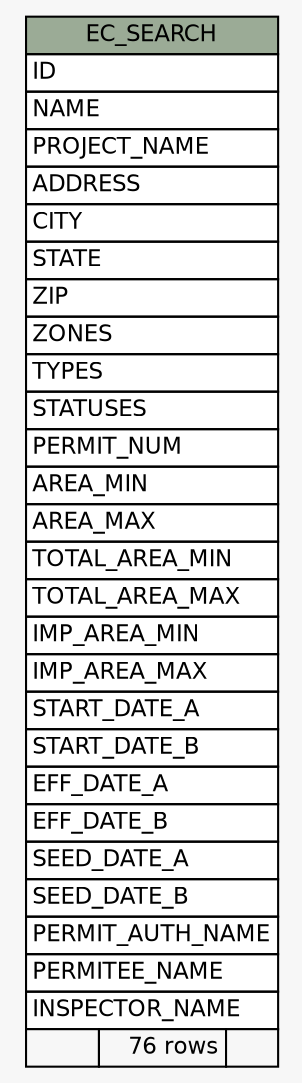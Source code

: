 // dot 2.28.0 on Windows 7 6.1
// SchemaSpy rev 590
digraph "EC_SEARCH" {
  graph [
    rankdir="RL"
    bgcolor="#f7f7f7"
    nodesep="0.18"
    ranksep="0.46"
    fontname="Helvetica"
    fontsize="11"
  ];
  node [
    fontname="Helvetica"
    fontsize="11"
    shape="plaintext"
  ];
  edge [
    arrowsize="0.8"
  ];
  "EC_SEARCH" [
    label=<
    <TABLE BORDER="0" CELLBORDER="1" CELLSPACING="0" BGCOLOR="#ffffff">
      <TR><TD COLSPAN="3" BGCOLOR="#9bab96" ALIGN="CENTER">EC_SEARCH</TD></TR>
      <TR><TD PORT="ID" COLSPAN="3" ALIGN="LEFT">ID</TD></TR>
      <TR><TD PORT="NAME" COLSPAN="3" ALIGN="LEFT">NAME</TD></TR>
      <TR><TD PORT="PROJECT_NAME" COLSPAN="3" ALIGN="LEFT">PROJECT_NAME</TD></TR>
      <TR><TD PORT="ADDRESS" COLSPAN="3" ALIGN="LEFT">ADDRESS</TD></TR>
      <TR><TD PORT="CITY" COLSPAN="3" ALIGN="LEFT">CITY</TD></TR>
      <TR><TD PORT="STATE" COLSPAN="3" ALIGN="LEFT">STATE</TD></TR>
      <TR><TD PORT="ZIP" COLSPAN="3" ALIGN="LEFT">ZIP</TD></TR>
      <TR><TD PORT="ZONES" COLSPAN="3" ALIGN="LEFT">ZONES</TD></TR>
      <TR><TD PORT="TYPES" COLSPAN="3" ALIGN="LEFT">TYPES</TD></TR>
      <TR><TD PORT="STATUSES" COLSPAN="3" ALIGN="LEFT">STATUSES</TD></TR>
      <TR><TD PORT="PERMIT_NUM" COLSPAN="3" ALIGN="LEFT">PERMIT_NUM</TD></TR>
      <TR><TD PORT="AREA_MIN" COLSPAN="3" ALIGN="LEFT">AREA_MIN</TD></TR>
      <TR><TD PORT="AREA_MAX" COLSPAN="3" ALIGN="LEFT">AREA_MAX</TD></TR>
      <TR><TD PORT="TOTAL_AREA_MIN" COLSPAN="3" ALIGN="LEFT">TOTAL_AREA_MIN</TD></TR>
      <TR><TD PORT="TOTAL_AREA_MAX" COLSPAN="3" ALIGN="LEFT">TOTAL_AREA_MAX</TD></TR>
      <TR><TD PORT="IMP_AREA_MIN" COLSPAN="3" ALIGN="LEFT">IMP_AREA_MIN</TD></TR>
      <TR><TD PORT="IMP_AREA_MAX" COLSPAN="3" ALIGN="LEFT">IMP_AREA_MAX</TD></TR>
      <TR><TD PORT="START_DATE_A" COLSPAN="3" ALIGN="LEFT">START_DATE_A</TD></TR>
      <TR><TD PORT="START_DATE_B" COLSPAN="3" ALIGN="LEFT">START_DATE_B</TD></TR>
      <TR><TD PORT="EFF_DATE_A" COLSPAN="3" ALIGN="LEFT">EFF_DATE_A</TD></TR>
      <TR><TD PORT="EFF_DATE_B" COLSPAN="3" ALIGN="LEFT">EFF_DATE_B</TD></TR>
      <TR><TD PORT="SEED_DATE_A" COLSPAN="3" ALIGN="LEFT">SEED_DATE_A</TD></TR>
      <TR><TD PORT="SEED_DATE_B" COLSPAN="3" ALIGN="LEFT">SEED_DATE_B</TD></TR>
      <TR><TD PORT="PERMIT_AUTH_NAME" COLSPAN="3" ALIGN="LEFT">PERMIT_AUTH_NAME</TD></TR>
      <TR><TD PORT="PERMITEE_NAME" COLSPAN="3" ALIGN="LEFT">PERMITEE_NAME</TD></TR>
      <TR><TD PORT="INSPECTOR_NAME" COLSPAN="3" ALIGN="LEFT">INSPECTOR_NAME</TD></TR>
      <TR><TD ALIGN="LEFT" BGCOLOR="#f7f7f7">  </TD><TD ALIGN="RIGHT" BGCOLOR="#f7f7f7">76 rows</TD><TD ALIGN="RIGHT" BGCOLOR="#f7f7f7">  </TD></TR>
    </TABLE>>
    URL="tables/EC_SEARCH.html"
    tooltip="EC_SEARCH"
  ];
}
